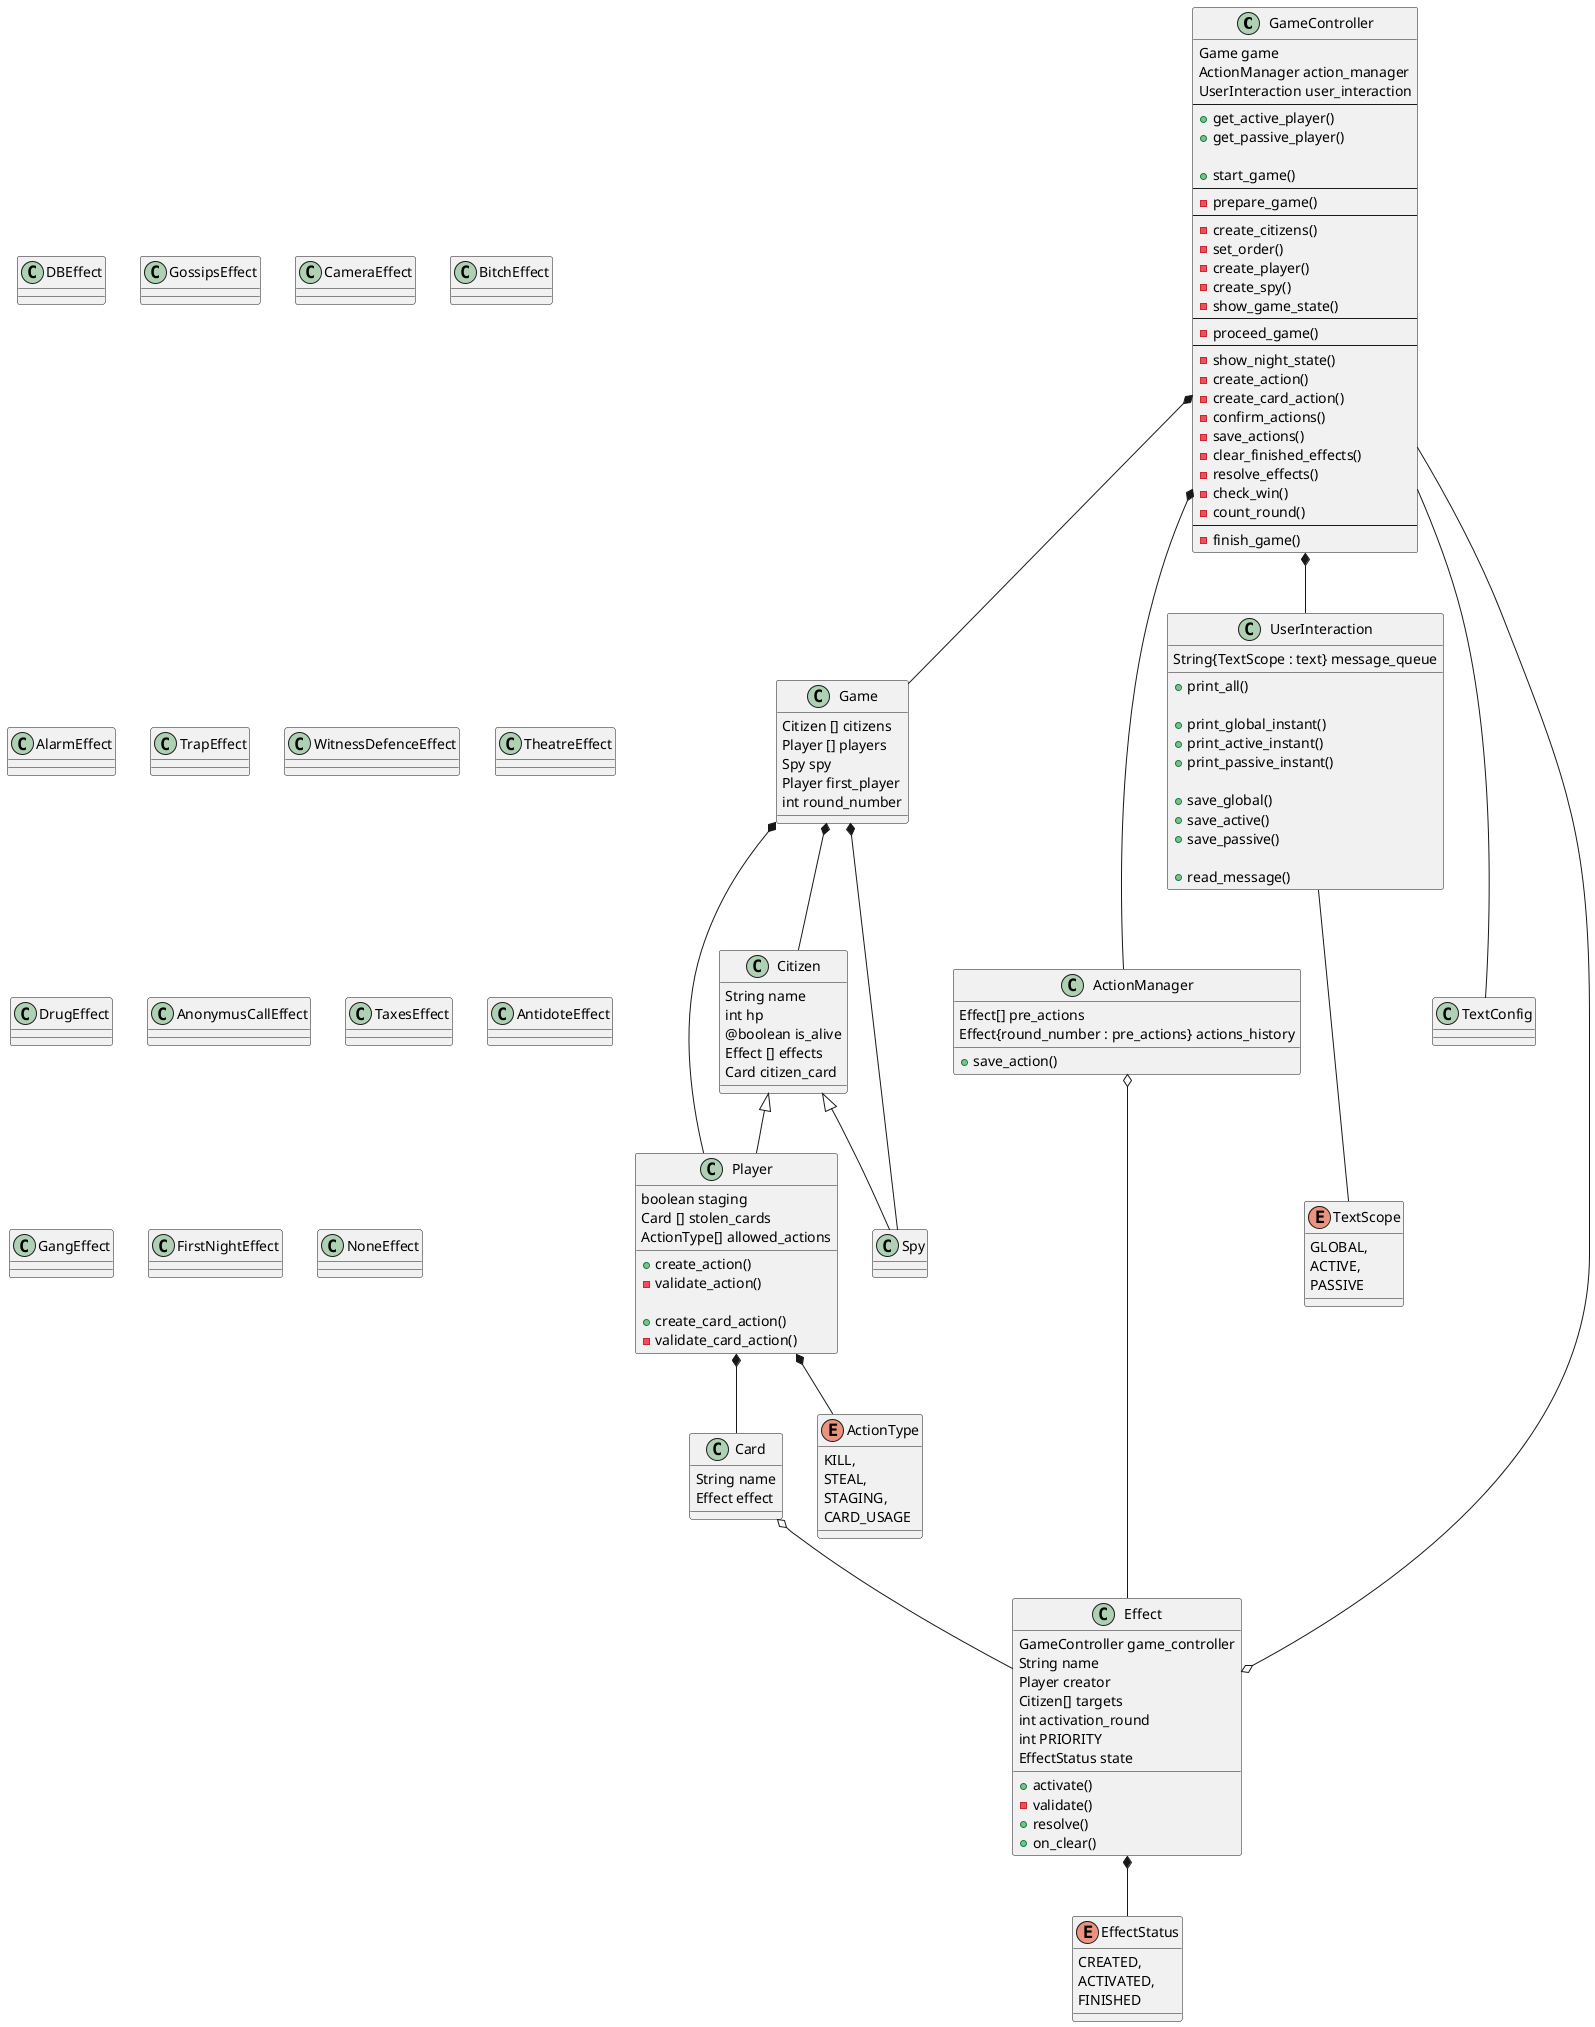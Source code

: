 @startuml murder_battle_architecture

GameController *-- Game
GameController *-- ActionManager
GameController *-- UserInteraction
GameController --- TextConfig
Effect o-- GameController
UserInteraction --- TextScope
Game *-- Citizen
Game *-- Player
Game *-- Spy
Player *-- Card
Player *-- ActionType
Card o-- Effect
ActionManager o-- Effect
Effect *-- EffectStatus


class Game{
    Citizen [] citizens
    Player [] players
    Spy spy
    Player first_player
    int round_number
}

class TextConfig {
}

class ActionManager {
   Effect[] pre_actions
   Effect{round_number : pre_actions} actions_history

   +save_action()
}

class UserInteraction {
   String{TextScope : text} message_queue

   +print_all()

   +print_global_instant()
   +print_active_instant()
   +print_passive_instant()

   +save_global()
   +save_active()
   +save_passive()

   +read_message()
}

class GameController {
    Game game
    ActionManager action_manager
    UserInteraction user_interaction
    --
    'Will be calculated by round number (even or odd)
    +get_active_player()
    +get_passive_player()

    +start_game()
    --
    -prepare_game()
    --
    -create_citizens()
    -set_order()
    -create_player()
    -create_spy()
    -show_game_state()
    --
    -proceed_game()
    --
    -show_night_state()
    -create_action()
    -create_card_action()
    -confirm_actions()
    'Find relevant citizens for each effect and add relevant effect into the citizen's Effects list from pre_actions list. Move pre_actions list to actions_history dictionary under the active_round key.
    -save_actions()
    -clear_finished_effects()
    -resolve_effects()
    -check_win()
    -count_round()
    --
    -finish_game()
}

class Citizen {
    String name
    int hp
    @boolean is_alive
    Effect [] effects
    Card citizen_card
}

class Player extends Citizen {
    boolean staging
    Card [] stolen_cards
    ActionType[] allowed_actions

    +create_action()
    -validate_action()

    +create_card_action()
    -validate_card_action()
}

class Spy extends Citizen {

}

class Card {
    String name
    Effect effect
}

class Effect {
    GameController game_controller
    String name
    Player creator
    Citizen[] targets
    int activation_round
    int PRIORITY
    EffectStatus state

    +activate()
    -validate()
    +resolve()
    +on_clear()
}

class DBEffect {

}

class GossipsEffect {

}

class CameraEffect {

}

class BitchEffect {

}

class AlarmEffect {

}

class TrapEffect {

}

class WitnessDefenceEffect {

}

class TheatreEffect {

}

class DrugEffect {

}

class AnonymusCallEffect {

}

class TaxesEffect {

}

class AntidoteEffect {

}

class GangEffect {

}

class FirstNightEffect {

}

class NoneEffect {

}

enum ActionType{
    KILL,
    STEAL,
    STAGING,
    CARD_USAGE
}

enum EffectStatus{
    CREATED,
    ACTIVATED,
    FINISHED
}

enum TextScope{
    GLOBAL,
    ACTIVE,
    PASSIVE
}
@enduml
